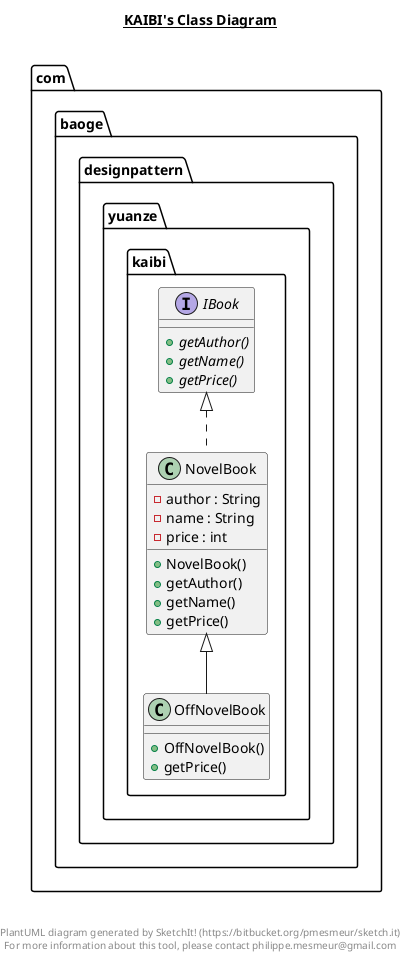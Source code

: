 @startuml

title __KAIBI's Class Diagram__\n

  namespace com.baoge.designpattern {
    namespace yuanze.kaibi {
      interface com.baoge.designpattern.yuanze.kaibi.IBook {
          {abstract} + getAuthor()
          {abstract} + getName()
          {abstract} + getPrice()
      }
    }
  }
  

  namespace com.baoge.designpattern {
    namespace yuanze.kaibi {
      class com.baoge.designpattern.yuanze.kaibi.NovelBook {
          - author : String
          - name : String
          - price : int
          + NovelBook()
          + getAuthor()
          + getName()
          + getPrice()
      }
    }
  }
  

  namespace com.baoge.designpattern {
    namespace yuanze.kaibi {
      class com.baoge.designpattern.yuanze.kaibi.OffNovelBook {
          + OffNovelBook()
          + getPrice()
      }
    }
  }
  

  com.baoge.designpattern.yuanze.kaibi.NovelBook .up.|> com.baoge.designpattern.yuanze.kaibi.IBook
  com.baoge.designpattern.yuanze.kaibi.OffNovelBook -up-|> com.baoge.designpattern.yuanze.kaibi.NovelBook


right footer


PlantUML diagram generated by SketchIt! (https://bitbucket.org/pmesmeur/sketch.it)
For more information about this tool, please contact philippe.mesmeur@gmail.com
endfooter

@enduml
